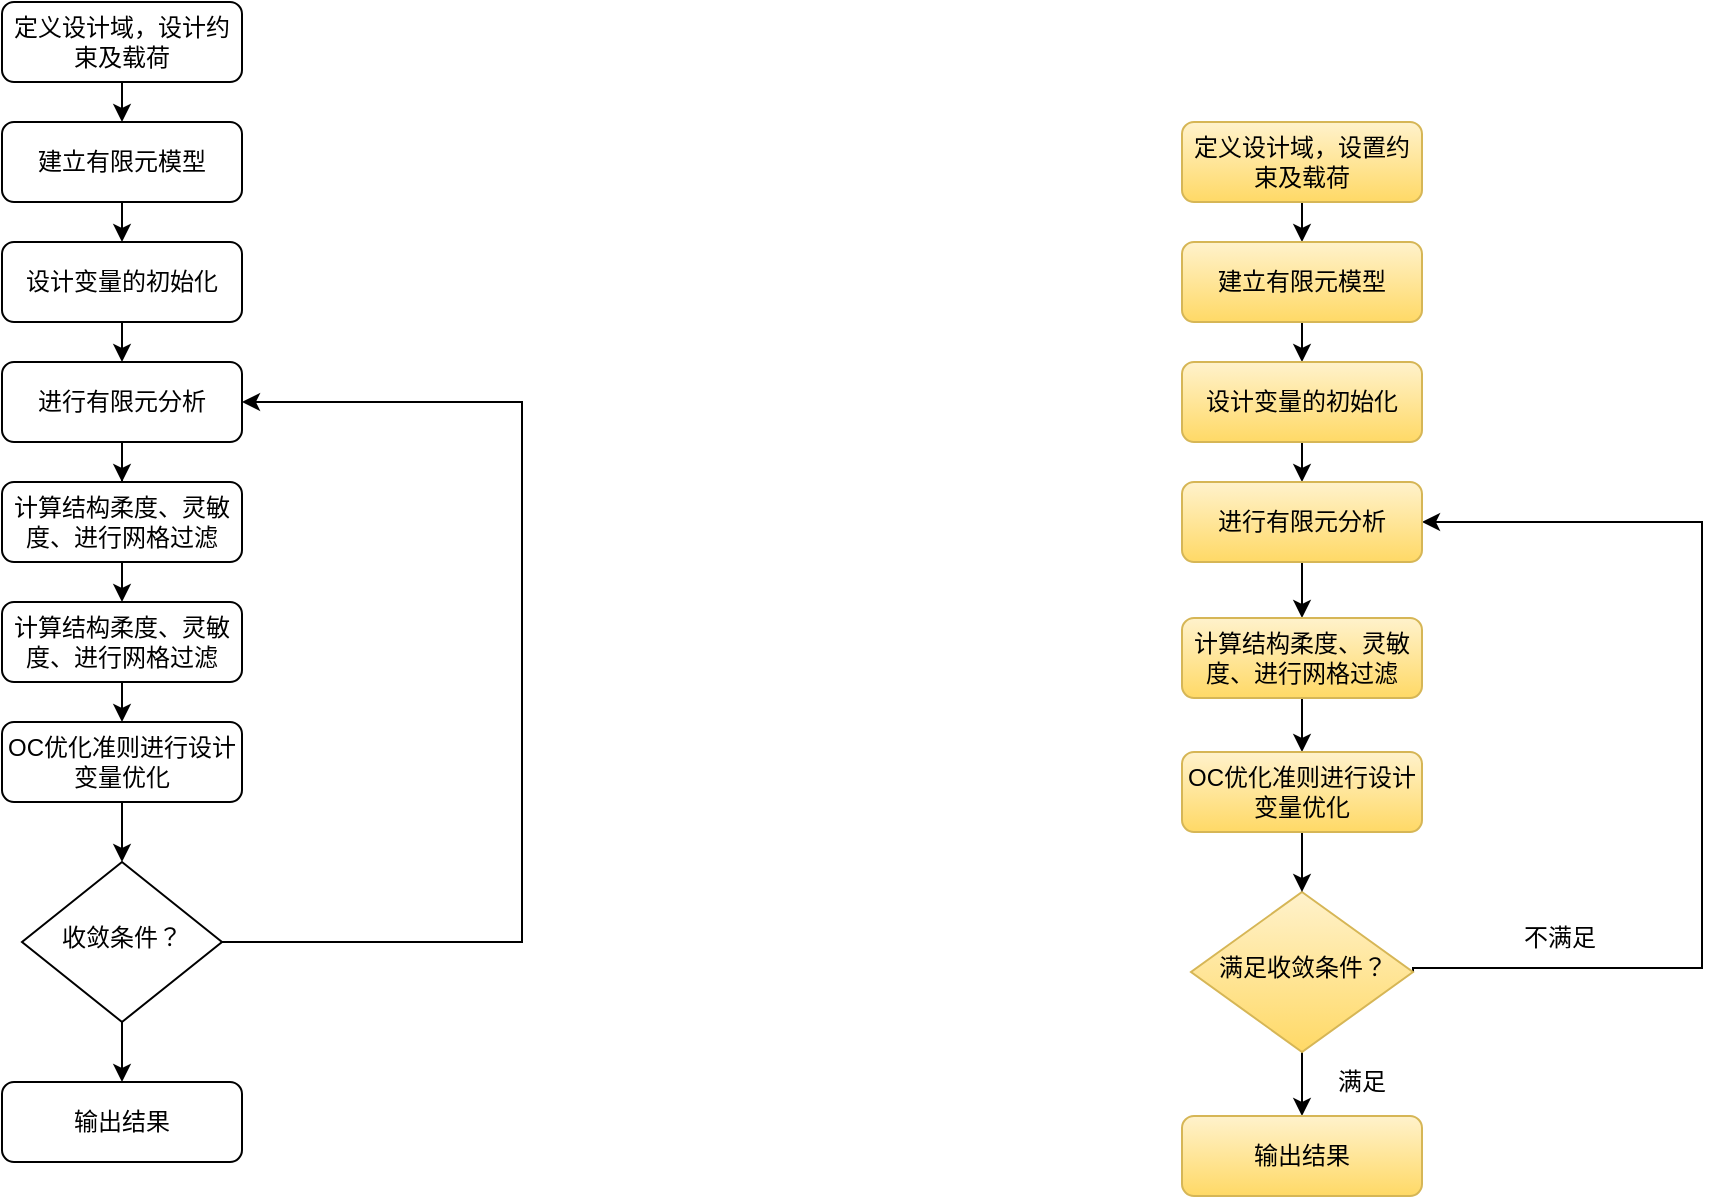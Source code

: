 <mxfile version="20.8.23" type="github">
  <diagram id="C5RBs43oDa-KdzZeNtuy" name="Page-1">
    <mxGraphModel dx="1434" dy="764" grid="1" gridSize="10" guides="1" tooltips="1" connect="1" arrows="1" fold="1" page="1" pageScale="1" pageWidth="827" pageHeight="1169" math="0" shadow="0">
      <root>
        <mxCell id="WIyWlLk6GJQsqaUBKTNV-0" />
        <mxCell id="WIyWlLk6GJQsqaUBKTNV-1" parent="WIyWlLk6GJQsqaUBKTNV-0" />
        <mxCell id="7AoIcEZL3bpM-PtXMyux-6" style="edgeStyle=orthogonalEdgeStyle;rounded=0;orthogonalLoop=1;jettySize=auto;html=1;exitX=0.5;exitY=1;exitDx=0;exitDy=0;entryX=0.5;entryY=0;entryDx=0;entryDy=0;" parent="WIyWlLk6GJQsqaUBKTNV-1" source="WIyWlLk6GJQsqaUBKTNV-3" target="7AoIcEZL3bpM-PtXMyux-1" edge="1">
          <mxGeometry relative="1" as="geometry" />
        </mxCell>
        <mxCell id="WIyWlLk6GJQsqaUBKTNV-3" value="定义设计域，设计约束及载荷" style="rounded=1;whiteSpace=wrap;html=1;fontSize=12;glass=0;strokeWidth=1;shadow=0;" parent="WIyWlLk6GJQsqaUBKTNV-1" vertex="1">
          <mxGeometry x="160" y="50" width="120" height="40" as="geometry" />
        </mxCell>
        <mxCell id="7AoIcEZL3bpM-PtXMyux-17" style="edgeStyle=orthogonalEdgeStyle;rounded=0;orthogonalLoop=1;jettySize=auto;html=1;entryX=1;entryY=0.5;entryDx=0;entryDy=0;" parent="WIyWlLk6GJQsqaUBKTNV-1" source="WIyWlLk6GJQsqaUBKTNV-6" target="7AoIcEZL3bpM-PtXMyux-7" edge="1">
          <mxGeometry relative="1" as="geometry">
            <Array as="points">
              <mxPoint x="420" y="520" />
              <mxPoint x="420" y="250" />
            </Array>
          </mxGeometry>
        </mxCell>
        <mxCell id="7AoIcEZL3bpM-PtXMyux-18" style="edgeStyle=orthogonalEdgeStyle;rounded=0;orthogonalLoop=1;jettySize=auto;html=1;exitX=0.5;exitY=1;exitDx=0;exitDy=0;entryX=0.5;entryY=0;entryDx=0;entryDy=0;" parent="WIyWlLk6GJQsqaUBKTNV-1" source="WIyWlLk6GJQsqaUBKTNV-6" target="WIyWlLk6GJQsqaUBKTNV-11" edge="1">
          <mxGeometry relative="1" as="geometry" />
        </mxCell>
        <mxCell id="WIyWlLk6GJQsqaUBKTNV-6" value="收敛条件？" style="rhombus;whiteSpace=wrap;html=1;shadow=0;fontFamily=Helvetica;fontSize=12;align=center;strokeWidth=1;spacing=6;spacingTop=-4;" parent="WIyWlLk6GJQsqaUBKTNV-1" vertex="1">
          <mxGeometry x="170" y="480" width="100" height="80" as="geometry" />
        </mxCell>
        <mxCell id="WIyWlLk6GJQsqaUBKTNV-11" value="输出结果" style="rounded=1;whiteSpace=wrap;html=1;fontSize=12;glass=0;strokeWidth=1;shadow=0;" parent="WIyWlLk6GJQsqaUBKTNV-1" vertex="1">
          <mxGeometry x="160" y="590" width="120" height="40" as="geometry" />
        </mxCell>
        <mxCell id="7AoIcEZL3bpM-PtXMyux-5" style="edgeStyle=orthogonalEdgeStyle;rounded=0;orthogonalLoop=1;jettySize=auto;html=1;exitX=0.5;exitY=1;exitDx=0;exitDy=0;entryX=0.5;entryY=0;entryDx=0;entryDy=0;" parent="WIyWlLk6GJQsqaUBKTNV-1" source="7AoIcEZL3bpM-PtXMyux-1" target="7AoIcEZL3bpM-PtXMyux-3" edge="1">
          <mxGeometry relative="1" as="geometry" />
        </mxCell>
        <mxCell id="7AoIcEZL3bpM-PtXMyux-1" value="建立有限元模型" style="rounded=1;whiteSpace=wrap;html=1;fontSize=12;glass=0;strokeWidth=1;shadow=0;" parent="WIyWlLk6GJQsqaUBKTNV-1" vertex="1">
          <mxGeometry x="160" y="110" width="120" height="40" as="geometry" />
        </mxCell>
        <mxCell id="7AoIcEZL3bpM-PtXMyux-8" style="edgeStyle=orthogonalEdgeStyle;rounded=0;orthogonalLoop=1;jettySize=auto;html=1;exitX=0.5;exitY=1;exitDx=0;exitDy=0;entryX=0.5;entryY=0;entryDx=0;entryDy=0;" parent="WIyWlLk6GJQsqaUBKTNV-1" source="7AoIcEZL3bpM-PtXMyux-3" target="7AoIcEZL3bpM-PtXMyux-7" edge="1">
          <mxGeometry relative="1" as="geometry" />
        </mxCell>
        <mxCell id="7AoIcEZL3bpM-PtXMyux-3" value="设计变量的初始化" style="rounded=1;whiteSpace=wrap;html=1;fontSize=12;glass=0;strokeWidth=1;shadow=0;" parent="WIyWlLk6GJQsqaUBKTNV-1" vertex="1">
          <mxGeometry x="160" y="170" width="120" height="40" as="geometry" />
        </mxCell>
        <mxCell id="7AoIcEZL3bpM-PtXMyux-10" style="edgeStyle=orthogonalEdgeStyle;rounded=0;orthogonalLoop=1;jettySize=auto;html=1;exitX=0.5;exitY=1;exitDx=0;exitDy=0;" parent="WIyWlLk6GJQsqaUBKTNV-1" source="7AoIcEZL3bpM-PtXMyux-7" target="7AoIcEZL3bpM-PtXMyux-9" edge="1">
          <mxGeometry relative="1" as="geometry" />
        </mxCell>
        <mxCell id="7AoIcEZL3bpM-PtXMyux-7" value="进行有限元分析" style="rounded=1;whiteSpace=wrap;html=1;fontSize=12;glass=0;strokeWidth=1;shadow=0;" parent="WIyWlLk6GJQsqaUBKTNV-1" vertex="1">
          <mxGeometry x="160" y="230" width="120" height="40" as="geometry" />
        </mxCell>
        <mxCell id="7AoIcEZL3bpM-PtXMyux-12" style="edgeStyle=orthogonalEdgeStyle;rounded=0;orthogonalLoop=1;jettySize=auto;html=1;exitX=0.5;exitY=1;exitDx=0;exitDy=0;entryX=0.5;entryY=0;entryDx=0;entryDy=0;" parent="WIyWlLk6GJQsqaUBKTNV-1" source="7AoIcEZL3bpM-PtXMyux-9" target="7AoIcEZL3bpM-PtXMyux-11" edge="1">
          <mxGeometry relative="1" as="geometry" />
        </mxCell>
        <mxCell id="7AoIcEZL3bpM-PtXMyux-9" value="计算结构柔度、灵敏度、进行网格过滤" style="rounded=1;whiteSpace=wrap;html=1;fontSize=12;glass=0;strokeWidth=1;shadow=0;" parent="WIyWlLk6GJQsqaUBKTNV-1" vertex="1">
          <mxGeometry x="160" y="290" width="120" height="40" as="geometry" />
        </mxCell>
        <mxCell id="7AoIcEZL3bpM-PtXMyux-14" style="edgeStyle=orthogonalEdgeStyle;rounded=0;orthogonalLoop=1;jettySize=auto;html=1;exitX=0.5;exitY=1;exitDx=0;exitDy=0;entryX=0.5;entryY=0;entryDx=0;entryDy=0;" parent="WIyWlLk6GJQsqaUBKTNV-1" source="7AoIcEZL3bpM-PtXMyux-11" target="7AoIcEZL3bpM-PtXMyux-13" edge="1">
          <mxGeometry relative="1" as="geometry" />
        </mxCell>
        <mxCell id="7AoIcEZL3bpM-PtXMyux-11" value="计算结构柔度、灵敏度、进行网格过滤" style="rounded=1;whiteSpace=wrap;html=1;fontSize=12;glass=0;strokeWidth=1;shadow=0;" parent="WIyWlLk6GJQsqaUBKTNV-1" vertex="1">
          <mxGeometry x="160" y="350" width="120" height="40" as="geometry" />
        </mxCell>
        <mxCell id="7AoIcEZL3bpM-PtXMyux-16" style="edgeStyle=orthogonalEdgeStyle;rounded=0;orthogonalLoop=1;jettySize=auto;html=1;exitX=0.5;exitY=1;exitDx=0;exitDy=0;entryX=0.5;entryY=0;entryDx=0;entryDy=0;" parent="WIyWlLk6GJQsqaUBKTNV-1" source="7AoIcEZL3bpM-PtXMyux-13" target="WIyWlLk6GJQsqaUBKTNV-6" edge="1">
          <mxGeometry relative="1" as="geometry" />
        </mxCell>
        <mxCell id="7AoIcEZL3bpM-PtXMyux-13" value="OC优化准则进行设计变量优化" style="rounded=1;whiteSpace=wrap;html=1;fontSize=12;glass=0;strokeWidth=1;shadow=0;" parent="WIyWlLk6GJQsqaUBKTNV-1" vertex="1">
          <mxGeometry x="160" y="410" width="120" height="40" as="geometry" />
        </mxCell>
        <mxCell id="vmh0bnFjDrF1hgYEoPJp-0" style="edgeStyle=orthogonalEdgeStyle;rounded=0;orthogonalLoop=1;jettySize=auto;html=1;exitX=0.5;exitY=1;exitDx=0;exitDy=0;entryX=0.5;entryY=0;entryDx=0;entryDy=0;" edge="1" parent="WIyWlLk6GJQsqaUBKTNV-1" source="vmh0bnFjDrF1hgYEoPJp-1" target="vmh0bnFjDrF1hgYEoPJp-7">
          <mxGeometry relative="1" as="geometry" />
        </mxCell>
        <mxCell id="vmh0bnFjDrF1hgYEoPJp-1" value="定义设计域，设置约束及载荷" style="rounded=1;whiteSpace=wrap;html=1;fontSize=12;glass=0;strokeWidth=1;shadow=0;fillColor=#fff2cc;strokeColor=#d6b656;gradientColor=#ffd966;" vertex="1" parent="WIyWlLk6GJQsqaUBKTNV-1">
          <mxGeometry x="750" y="110" width="120" height="40" as="geometry" />
        </mxCell>
        <mxCell id="vmh0bnFjDrF1hgYEoPJp-2" style="edgeStyle=orthogonalEdgeStyle;rounded=0;orthogonalLoop=1;jettySize=auto;html=1;entryX=1;entryY=0.5;entryDx=0;entryDy=0;exitX=1;exitY=0.5;exitDx=0;exitDy=0;" edge="1" parent="WIyWlLk6GJQsqaUBKTNV-1" source="vmh0bnFjDrF1hgYEoPJp-4" target="vmh0bnFjDrF1hgYEoPJp-11">
          <mxGeometry relative="1" as="geometry">
            <Array as="points">
              <mxPoint x="1010" y="533" />
              <mxPoint x="1010" y="310" />
            </Array>
          </mxGeometry>
        </mxCell>
        <mxCell id="vmh0bnFjDrF1hgYEoPJp-3" style="edgeStyle=orthogonalEdgeStyle;rounded=0;orthogonalLoop=1;jettySize=auto;html=1;exitX=0.5;exitY=1;exitDx=0;exitDy=0;entryX=0.5;entryY=0;entryDx=0;entryDy=0;" edge="1" parent="WIyWlLk6GJQsqaUBKTNV-1" source="vmh0bnFjDrF1hgYEoPJp-4" target="vmh0bnFjDrF1hgYEoPJp-5">
          <mxGeometry relative="1" as="geometry" />
        </mxCell>
        <mxCell id="vmh0bnFjDrF1hgYEoPJp-4" value="满足收敛条件？" style="rhombus;whiteSpace=wrap;html=1;shadow=0;fontFamily=Helvetica;fontSize=12;align=center;strokeWidth=1;spacing=6;spacingTop=-4;fillColor=#fff2cc;gradientColor=#ffd966;strokeColor=#d6b656;" vertex="1" parent="WIyWlLk6GJQsqaUBKTNV-1">
          <mxGeometry x="754.5" y="495" width="111" height="80" as="geometry" />
        </mxCell>
        <mxCell id="vmh0bnFjDrF1hgYEoPJp-5" value="输出结果" style="rounded=1;whiteSpace=wrap;html=1;fontSize=12;glass=0;strokeWidth=1;shadow=0;fillColor=#fff2cc;gradientColor=#ffd966;strokeColor=#d6b656;" vertex="1" parent="WIyWlLk6GJQsqaUBKTNV-1">
          <mxGeometry x="750" y="607" width="120" height="40" as="geometry" />
        </mxCell>
        <mxCell id="vmh0bnFjDrF1hgYEoPJp-6" style="edgeStyle=orthogonalEdgeStyle;rounded=0;orthogonalLoop=1;jettySize=auto;html=1;exitX=0.5;exitY=1;exitDx=0;exitDy=0;entryX=0.5;entryY=0;entryDx=0;entryDy=0;" edge="1" parent="WIyWlLk6GJQsqaUBKTNV-1" source="vmh0bnFjDrF1hgYEoPJp-7" target="vmh0bnFjDrF1hgYEoPJp-9">
          <mxGeometry relative="1" as="geometry" />
        </mxCell>
        <mxCell id="vmh0bnFjDrF1hgYEoPJp-7" value="建立有限元模型" style="rounded=1;whiteSpace=wrap;html=1;fontSize=12;glass=0;strokeWidth=1;shadow=0;fillColor=#fff2cc;gradientColor=#ffd966;strokeColor=#d6b656;" vertex="1" parent="WIyWlLk6GJQsqaUBKTNV-1">
          <mxGeometry x="750" y="170" width="120" height="40" as="geometry" />
        </mxCell>
        <mxCell id="vmh0bnFjDrF1hgYEoPJp-8" style="edgeStyle=orthogonalEdgeStyle;rounded=0;orthogonalLoop=1;jettySize=auto;html=1;exitX=0.5;exitY=1;exitDx=0;exitDy=0;entryX=0.5;entryY=0;entryDx=0;entryDy=0;" edge="1" parent="WIyWlLk6GJQsqaUBKTNV-1" source="vmh0bnFjDrF1hgYEoPJp-9" target="vmh0bnFjDrF1hgYEoPJp-11">
          <mxGeometry relative="1" as="geometry" />
        </mxCell>
        <mxCell id="vmh0bnFjDrF1hgYEoPJp-9" value="设计变量的初始化" style="rounded=1;whiteSpace=wrap;html=1;fontSize=12;glass=0;strokeWidth=1;shadow=0;fillColor=#fff2cc;gradientColor=#ffd966;strokeColor=#d6b656;" vertex="1" parent="WIyWlLk6GJQsqaUBKTNV-1">
          <mxGeometry x="750" y="230" width="120" height="40" as="geometry" />
        </mxCell>
        <mxCell id="vmh0bnFjDrF1hgYEoPJp-10" style="edgeStyle=orthogonalEdgeStyle;rounded=0;orthogonalLoop=1;jettySize=auto;html=1;exitX=0.5;exitY=1;exitDx=0;exitDy=0;" edge="1" parent="WIyWlLk6GJQsqaUBKTNV-1" source="vmh0bnFjDrF1hgYEoPJp-11" target="vmh0bnFjDrF1hgYEoPJp-13">
          <mxGeometry relative="1" as="geometry" />
        </mxCell>
        <mxCell id="vmh0bnFjDrF1hgYEoPJp-11" value="进行有限元分析" style="rounded=1;whiteSpace=wrap;html=1;fontSize=12;glass=0;strokeWidth=1;shadow=0;fillColor=#fff2cc;gradientColor=#ffd966;strokeColor=#d6b656;" vertex="1" parent="WIyWlLk6GJQsqaUBKTNV-1">
          <mxGeometry x="750" y="290" width="120" height="40" as="geometry" />
        </mxCell>
        <mxCell id="vmh0bnFjDrF1hgYEoPJp-12" style="edgeStyle=orthogonalEdgeStyle;rounded=0;orthogonalLoop=1;jettySize=auto;html=1;exitX=0.5;exitY=1;exitDx=0;exitDy=0;" edge="1" parent="WIyWlLk6GJQsqaUBKTNV-1" source="vmh0bnFjDrF1hgYEoPJp-13">
          <mxGeometry relative="1" as="geometry">
            <mxPoint x="810" y="425" as="targetPoint" />
          </mxGeometry>
        </mxCell>
        <mxCell id="vmh0bnFjDrF1hgYEoPJp-13" value="计算结构柔度、灵敏度、进行网格过滤" style="rounded=1;whiteSpace=wrap;html=1;fontSize=12;glass=0;strokeWidth=1;shadow=0;fillColor=#fff2cc;gradientColor=#ffd966;strokeColor=#d6b656;" vertex="1" parent="WIyWlLk6GJQsqaUBKTNV-1">
          <mxGeometry x="750" y="358" width="120" height="40" as="geometry" />
        </mxCell>
        <mxCell id="vmh0bnFjDrF1hgYEoPJp-14" style="edgeStyle=orthogonalEdgeStyle;rounded=0;orthogonalLoop=1;jettySize=auto;html=1;exitX=0.5;exitY=1;exitDx=0;exitDy=0;entryX=0.5;entryY=0;entryDx=0;entryDy=0;" edge="1" parent="WIyWlLk6GJQsqaUBKTNV-1" source="vmh0bnFjDrF1hgYEoPJp-15" target="vmh0bnFjDrF1hgYEoPJp-4">
          <mxGeometry relative="1" as="geometry" />
        </mxCell>
        <mxCell id="vmh0bnFjDrF1hgYEoPJp-15" value="OC优化准则进行设计变量优化" style="rounded=1;whiteSpace=wrap;html=1;fontSize=12;glass=0;strokeWidth=1;shadow=0;fillColor=#fff2cc;gradientColor=#ffd966;strokeColor=#d6b656;" vertex="1" parent="WIyWlLk6GJQsqaUBKTNV-1">
          <mxGeometry x="750" y="425" width="120" height="40" as="geometry" />
        </mxCell>
        <mxCell id="vmh0bnFjDrF1hgYEoPJp-16" value="不满足" style="text;strokeColor=none;align=center;fillColor=none;html=1;verticalAlign=middle;whiteSpace=wrap;rounded=0;" vertex="1" parent="WIyWlLk6GJQsqaUBKTNV-1">
          <mxGeometry x="909" y="503" width="60" height="30" as="geometry" />
        </mxCell>
        <mxCell id="vmh0bnFjDrF1hgYEoPJp-17" value="满足" style="text;strokeColor=none;align=center;fillColor=none;html=1;verticalAlign=middle;whiteSpace=wrap;rounded=0;" vertex="1" parent="WIyWlLk6GJQsqaUBKTNV-1">
          <mxGeometry x="810" y="575" width="60" height="30" as="geometry" />
        </mxCell>
      </root>
    </mxGraphModel>
  </diagram>
</mxfile>
